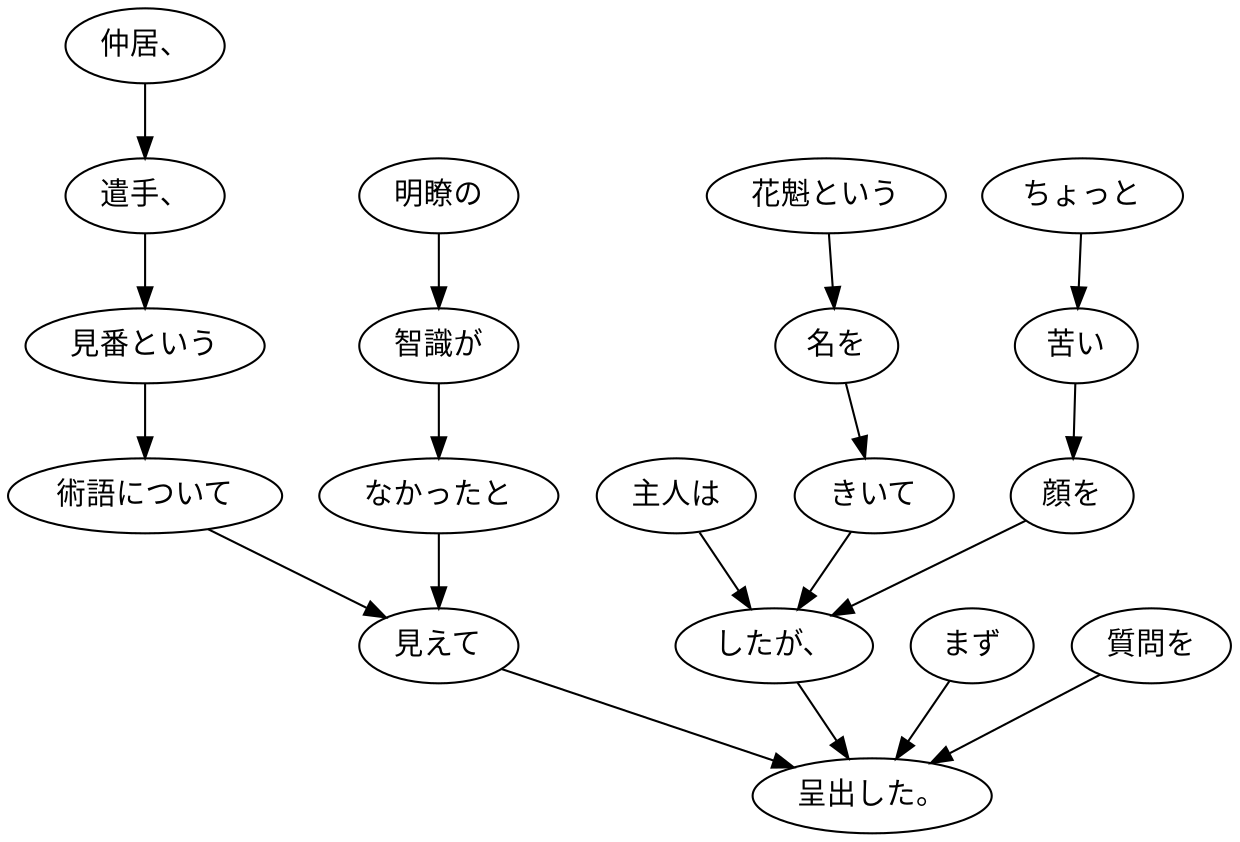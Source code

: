 digraph graph814 {
	node0 [label="主人は"];
	node1 [label="花魁という"];
	node2 [label="名を"];
	node3 [label="きいて"];
	node4 [label="ちょっと"];
	node5 [label="苦い"];
	node6 [label="顔を"];
	node7 [label="したが、"];
	node8 [label="仲居、"];
	node9 [label="遣手、"];
	node10 [label="見番という"];
	node11 [label="術語について"];
	node12 [label="明瞭の"];
	node13 [label="智識が"];
	node14 [label="なかったと"];
	node15 [label="見えて"];
	node16 [label="まず"];
	node17 [label="質問を"];
	node18 [label="呈出した。"];
	node0 -> node7;
	node1 -> node2;
	node2 -> node3;
	node3 -> node7;
	node4 -> node5;
	node5 -> node6;
	node6 -> node7;
	node7 -> node18;
	node8 -> node9;
	node9 -> node10;
	node10 -> node11;
	node11 -> node15;
	node12 -> node13;
	node13 -> node14;
	node14 -> node15;
	node15 -> node18;
	node16 -> node18;
	node17 -> node18;
}
